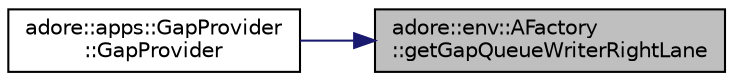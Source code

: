 digraph "adore::env::AFactory::getGapQueueWriterRightLane"
{
 // LATEX_PDF_SIZE
  edge [fontname="Helvetica",fontsize="10",labelfontname="Helvetica",labelfontsize="10"];
  node [fontname="Helvetica",fontsize="10",shape=record];
  rankdir="RL";
  Node1 [label="adore::env::AFactory\l::getGapQueueWriterRightLane",height=0.2,width=0.4,color="black", fillcolor="grey75", style="filled", fontcolor="black",tooltip=" "];
  Node1 -> Node2 [dir="back",color="midnightblue",fontsize="10",style="solid",fontname="Helvetica"];
  Node2 [label="adore::apps::GapProvider\l::GapProvider",height=0.2,width=0.4,color="black", fillcolor="white", style="filled",URL="$classadore_1_1apps_1_1GapProvider.html#a7a6c0c8090c7d6657d8456a651a24595",tooltip=" "];
}
